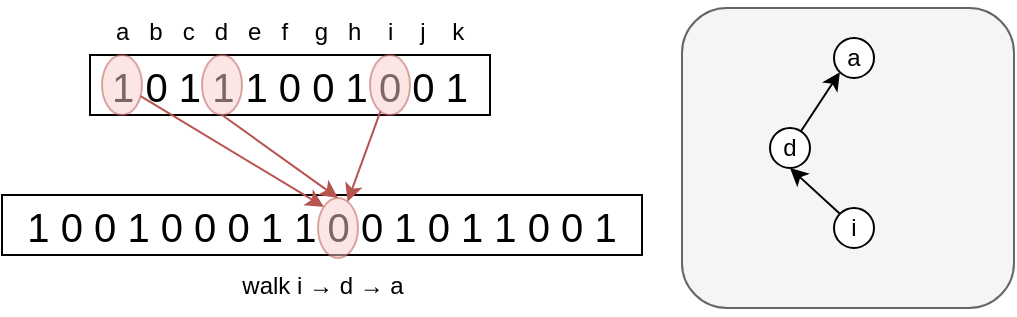 <mxfile>
    <diagram id="3szIqzGHPbS1gd0lIrZR" name="ページ1">
        <mxGraphModel dx="508" dy="215" grid="1" gridSize="10" guides="1" tooltips="1" connect="1" arrows="1" fold="1" page="1" pageScale="1" pageWidth="827" pageHeight="1169" math="1" shadow="0">
            <root>
                <mxCell id="0"/>
                <mxCell id="1" parent="0"/>
                <mxCell id="21" value="" style="rounded=1;whiteSpace=wrap;html=1;fillColor=#f5f5f5;fontColor=#333333;strokeColor=#666666;" parent="1" vertex="1">
                    <mxGeometry x="350" y="10" width="166" height="150" as="geometry"/>
                </mxCell>
                <mxCell id="2" value="&lt;font style=&quot;font-size: 20px;&quot;&gt;1 0 1 1 1 0 0 1 0 0 1&lt;/font&gt;" style="whiteSpace=wrap;html=1;" parent="1" vertex="1">
                    <mxGeometry x="54" y="33.5" width="200" height="30" as="geometry"/>
                </mxCell>
                <mxCell id="5" value="&lt;span style=&quot;font-size: 20px;&quot;&gt;1 0 0 1 0 0 0 1 1 0 0 1 0 1 1 0 0 1&lt;/span&gt;" style="whiteSpace=wrap;html=1;" parent="1" vertex="1">
                    <mxGeometry x="10" y="103.5" width="320" height="30" as="geometry"/>
                </mxCell>
                <mxCell id="6" value="" style="ellipse;whiteSpace=wrap;html=1;fillColor=#f8cecc;strokeColor=#b85450;opacity=50;" parent="1" vertex="1">
                    <mxGeometry x="168" y="105" width="20" height="30" as="geometry"/>
                </mxCell>
                <mxCell id="10" style="edgeStyle=none;html=1;exitX=0.5;exitY=1;exitDx=0;exitDy=0;entryX=0.5;entryY=0;entryDx=0;entryDy=0;fillColor=#f8cecc;strokeColor=#b85450;" parent="1" source="7" target="6" edge="1">
                    <mxGeometry relative="1" as="geometry"/>
                </mxCell>
                <mxCell id="7" value="" style="ellipse;whiteSpace=wrap;html=1;fillColor=#f8cecc;strokeColor=#b85450;opacity=50;" parent="1" vertex="1">
                    <mxGeometry x="110" y="33.5" width="20" height="30" as="geometry"/>
                </mxCell>
                <mxCell id="11" style="edgeStyle=none;html=1;entryX=0;entryY=0;entryDx=0;entryDy=0;fillColor=#f8cecc;strokeColor=#b85450;" parent="1" source="8" target="6" edge="1">
                    <mxGeometry relative="1" as="geometry"/>
                </mxCell>
                <mxCell id="8" value="" style="ellipse;whiteSpace=wrap;html=1;fillColor=#f8cecc;strokeColor=#b85450;opacity=50;" parent="1" vertex="1">
                    <mxGeometry x="60" y="33.5" width="20" height="30" as="geometry"/>
                </mxCell>
                <mxCell id="12" style="edgeStyle=none;html=1;fillColor=#f8cecc;strokeColor=#b85450;" parent="1" source="9" target="6" edge="1">
                    <mxGeometry relative="1" as="geometry"/>
                </mxCell>
                <mxCell id="9" value="" style="ellipse;whiteSpace=wrap;html=1;fillColor=#f8cecc;strokeColor=#b85450;opacity=50;" parent="1" vertex="1">
                    <mxGeometry x="194" y="33.5" width="20" height="30" as="geometry"/>
                </mxCell>
                <mxCell id="13" value="a&amp;nbsp; &amp;nbsp;b&amp;nbsp; &amp;nbsp;c&amp;nbsp; &amp;nbsp;d&amp;nbsp; &amp;nbsp;e&amp;nbsp; &amp;nbsp;f&amp;nbsp; &amp;nbsp; g&amp;nbsp; &amp;nbsp;h&amp;nbsp; &amp;nbsp; i&amp;nbsp; &amp;nbsp; j&amp;nbsp; &amp;nbsp; k" style="text;html=1;align=left;verticalAlign=middle;resizable=0;points=[];autosize=1;strokeColor=none;fillColor=none;" parent="1" vertex="1">
                    <mxGeometry x="65" y="6.5" width="200" height="30" as="geometry"/>
                </mxCell>
                <mxCell id="14" value="walk i → d → a" style="text;html=1;align=center;verticalAlign=middle;resizable=0;points=[];autosize=1;strokeColor=none;fillColor=none;" parent="1" vertex="1">
                    <mxGeometry x="120" y="133.5" width="100" height="30" as="geometry"/>
                </mxCell>
                <mxCell id="19" style="edgeStyle=none;html=1;exitX=0;exitY=1;exitDx=0;exitDy=0;endArrow=none;endFill=0;startArrow=classic;startFill=1;" parent="1" source="15" target="17" edge="1">
                    <mxGeometry relative="1" as="geometry"/>
                </mxCell>
                <mxCell id="15" value="a" style="ellipse;whiteSpace=wrap;html=1;" parent="1" vertex="1">
                    <mxGeometry x="426" y="25" width="20" height="20" as="geometry"/>
                </mxCell>
                <mxCell id="20" style="edgeStyle=none;html=1;exitX=0.5;exitY=1;exitDx=0;exitDy=0;entryX=0;entryY=0;entryDx=0;entryDy=0;endArrow=none;endFill=0;startArrow=classic;startFill=1;" parent="1" source="17" target="18" edge="1">
                    <mxGeometry relative="1" as="geometry"/>
                </mxCell>
                <mxCell id="17" value="d" style="ellipse;whiteSpace=wrap;html=1;" parent="1" vertex="1">
                    <mxGeometry x="394" y="70" width="20" height="20" as="geometry"/>
                </mxCell>
                <mxCell id="18" value="i" style="ellipse;whiteSpace=wrap;html=1;" parent="1" vertex="1">
                    <mxGeometry x="426" y="110" width="20" height="20" as="geometry"/>
                </mxCell>
            </root>
        </mxGraphModel>
    </diagram>
</mxfile>